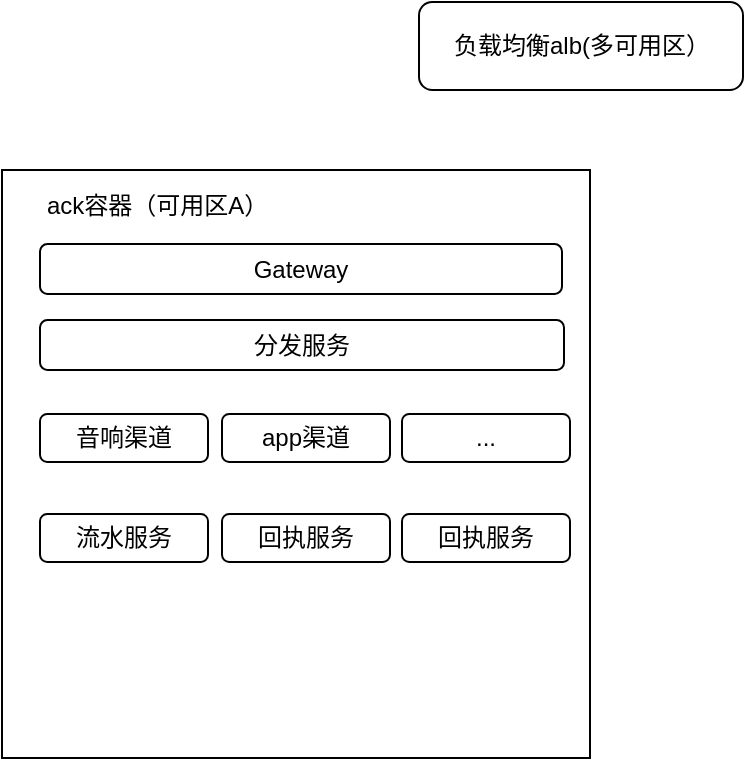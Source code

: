 <mxfile version="21.0.6" type="github">
  <diagram name="第 1 页" id="MCr-TpRp9YQij4r24jKr">
    <mxGraphModel dx="1026" dy="661" grid="0" gridSize="10" guides="1" tooltips="1" connect="1" arrows="1" fold="1" page="1" pageScale="1" pageWidth="827" pageHeight="1169" math="0" shadow="0">
      <root>
        <mxCell id="0" />
        <mxCell id="1" parent="0" />
        <mxCell id="wj7ze2FspyCpMLqPtbik-2" value="负载均衡alb(多可用区）" style="rounded=1;whiteSpace=wrap;html=1;" vertex="1" parent="1">
          <mxGeometry x="346.5" y="195" width="162" height="44" as="geometry" />
        </mxCell>
        <mxCell id="wj7ze2FspyCpMLqPtbik-3" value="" style="whiteSpace=wrap;html=1;aspect=fixed;" vertex="1" parent="1">
          <mxGeometry x="138" y="279" width="294" height="294" as="geometry" />
        </mxCell>
        <mxCell id="wj7ze2FspyCpMLqPtbik-4" value="ack容器（可用区A）&amp;nbsp;" style="text;html=1;strokeColor=none;fillColor=none;align=center;verticalAlign=middle;whiteSpace=wrap;rounded=0;" vertex="1" parent="1">
          <mxGeometry x="138" y="282" width="159" height="30" as="geometry" />
        </mxCell>
        <mxCell id="wj7ze2FspyCpMLqPtbik-5" value="Gateway" style="rounded=1;whiteSpace=wrap;html=1;" vertex="1" parent="1">
          <mxGeometry x="157" y="316" width="261" height="25" as="geometry" />
        </mxCell>
        <mxCell id="wj7ze2FspyCpMLqPtbik-6" value="分发服务" style="rounded=1;whiteSpace=wrap;html=1;" vertex="1" parent="1">
          <mxGeometry x="157" y="354" width="262" height="25" as="geometry" />
        </mxCell>
        <mxCell id="wj7ze2FspyCpMLqPtbik-7" value="音响渠道" style="rounded=1;whiteSpace=wrap;html=1;" vertex="1" parent="1">
          <mxGeometry x="157" y="401" width="84" height="24" as="geometry" />
        </mxCell>
        <mxCell id="wj7ze2FspyCpMLqPtbik-8" value="app渠道" style="rounded=1;whiteSpace=wrap;html=1;" vertex="1" parent="1">
          <mxGeometry x="248" y="401" width="84" height="24" as="geometry" />
        </mxCell>
        <mxCell id="wj7ze2FspyCpMLqPtbik-11" value="..." style="rounded=1;whiteSpace=wrap;html=1;" vertex="1" parent="1">
          <mxGeometry x="338" y="401" width="84" height="24" as="geometry" />
        </mxCell>
        <mxCell id="wj7ze2FspyCpMLqPtbik-15" value="流水服务" style="rounded=1;whiteSpace=wrap;html=1;" vertex="1" parent="1">
          <mxGeometry x="157" y="451" width="84" height="24" as="geometry" />
        </mxCell>
        <mxCell id="wj7ze2FspyCpMLqPtbik-16" value="回执服务" style="rounded=1;whiteSpace=wrap;html=1;" vertex="1" parent="1">
          <mxGeometry x="248" y="451" width="84" height="24" as="geometry" />
        </mxCell>
        <mxCell id="wj7ze2FspyCpMLqPtbik-17" value="回执服务" style="rounded=1;whiteSpace=wrap;html=1;" vertex="1" parent="1">
          <mxGeometry x="338" y="451" width="84" height="24" as="geometry" />
        </mxCell>
      </root>
    </mxGraphModel>
  </diagram>
</mxfile>
